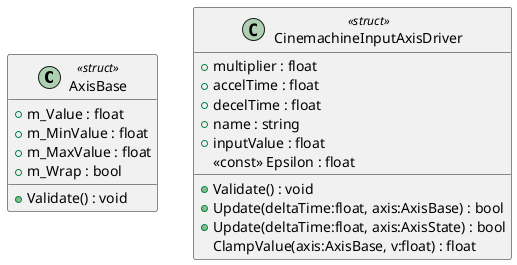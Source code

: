 @startuml
class AxisBase <<struct>> {
    + m_Value : float
    + m_MinValue : float
    + m_MaxValue : float
    + m_Wrap : bool
    + Validate() : void
}
class CinemachineInputAxisDriver <<struct>> {
    + multiplier : float
    + accelTime : float
    + decelTime : float
    + name : string
    + inputValue : float
    <<const>> Epsilon : float
    + Validate() : void
    + Update(deltaTime:float, axis:AxisBase) : bool
    + Update(deltaTime:float, axis:AxisState) : bool
    ClampValue(axis:AxisBase, v:float) : float
}
@enduml
